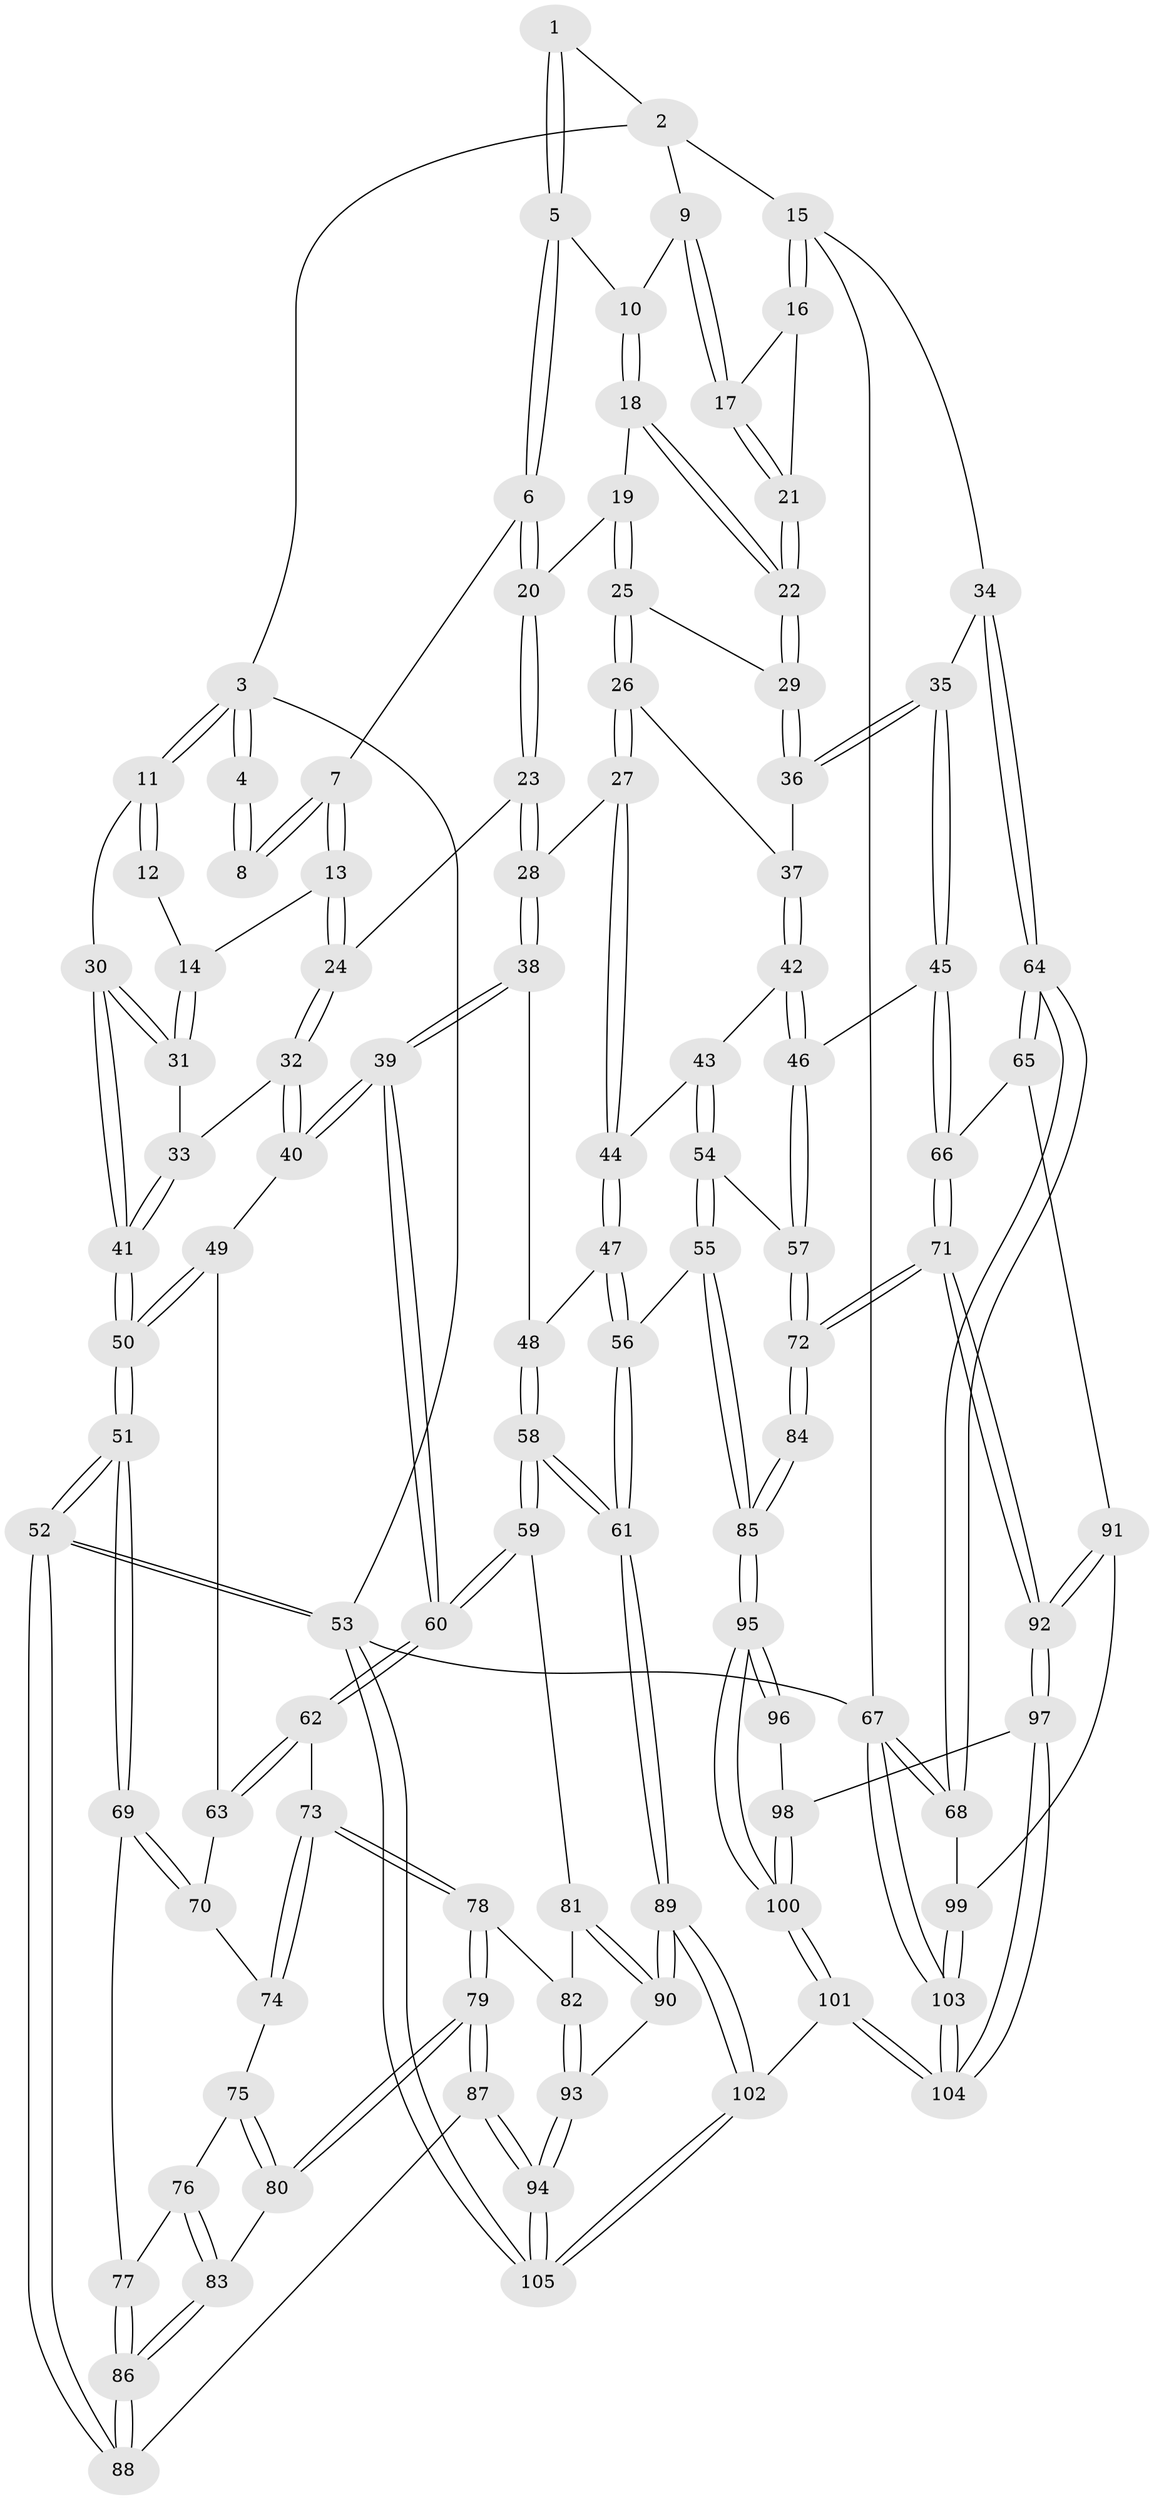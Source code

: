 // coarse degree distribution, {5: 0.3225806451612903, 6: 0.03225806451612903, 3: 0.20967741935483872, 4: 0.3870967741935484, 7: 0.016129032258064516, 2: 0.03225806451612903}
// Generated by graph-tools (version 1.1) at 2025/52/02/27/25 19:52:38]
// undirected, 105 vertices, 259 edges
graph export_dot {
graph [start="1"]
  node [color=gray90,style=filled];
  1 [pos="+0.45811223195631273+0"];
  2 [pos="+0.7958422025034703+0"];
  3 [pos="+0+0"];
  4 [pos="+0.22049133110888933+0"];
  5 [pos="+0.4468953697824828+0.02749616022393497"];
  6 [pos="+0.3197387332604245+0.1161380646423622"];
  7 [pos="+0.3183951489067524+0.11577404304810329"];
  8 [pos="+0.24652451974573783+0.03728578416475298"];
  9 [pos="+0.7785267121460165+0"];
  10 [pos="+0.5157939799381133+0.10318093427452966"];
  11 [pos="+0+0.07198848328406235"];
  12 [pos="+0.1810730823483569+0.0770752215893006"];
  13 [pos="+0.16810015162501218+0.2436671868002699"];
  14 [pos="+0.16745661097217274+0.24345638669641734"];
  15 [pos="+1+0.24758142435235495"];
  16 [pos="+1+0.15491154083333203"];
  17 [pos="+0.7827943021161536+0"];
  18 [pos="+0.5181575079278943+0.13246359625736173"];
  19 [pos="+0.47543689514153076+0.21734497891259946"];
  20 [pos="+0.3712061012458507+0.19825825779509276"];
  21 [pos="+0.7589135715498534+0.20538501386953084"];
  22 [pos="+0.7542329869936684+0.22480565634085753"];
  23 [pos="+0.29324407173701605+0.34926518735316225"];
  24 [pos="+0.2620241057783611+0.3473138469477383"];
  25 [pos="+0.5131975219744436+0.29927622156747"];
  26 [pos="+0.46212071117638953+0.39721408607169306"];
  27 [pos="+0.45197000603853216+0.4109444863989811"];
  28 [pos="+0.38726731268533887+0.41341439959156384"];
  29 [pos="+0.7550807242236747+0.2726129118697494"];
  30 [pos="+0+0.07494683430659785"];
  31 [pos="+0.0044577916943761425+0.23614663172241518"];
  32 [pos="+0.15640040328554058+0.46974248204705077"];
  33 [pos="+0.10068748364379196+0.43654774115659695"];
  34 [pos="+1+0.35533661793584814"];
  35 [pos="+0.9309842614818807+0.3899977369521492"];
  36 [pos="+0.7840905279491607+0.3269462505096082"];
  37 [pos="+0.7282933048531111+0.4042322166983558"];
  38 [pos="+0.33528963543345447+0.5209557173575708"];
  39 [pos="+0.23845476340261312+0.5612467669939758"];
  40 [pos="+0.16331137432622236+0.5239465115057613"];
  41 [pos="+0+0.5499843787585724"];
  42 [pos="+0.6830960075850085+0.49128416543857606"];
  43 [pos="+0.5814183077270447+0.5141738348735055"];
  44 [pos="+0.5103832374932677+0.49573311809001214"];
  45 [pos="+0.876479693790401+0.6057784848508467"];
  46 [pos="+0.7192529009627309+0.5786415847446436"];
  47 [pos="+0.49203298823829045+0.5388146921749968"];
  48 [pos="+0.3738710104609563+0.5833238231954385"];
  49 [pos="+0.15718812607846577+0.5303400507076154"];
  50 [pos="+0+0.6216179199715626"];
  51 [pos="+0+0.6468825796297766"];
  52 [pos="+0+0.9029708847326757"];
  53 [pos="+0+1"];
  54 [pos="+0.5918028969392829+0.676665737838672"];
  55 [pos="+0.4715994175212615+0.7344782463908879"];
  56 [pos="+0.4713544073194059+0.7344068061556661"];
  57 [pos="+0.6776550340165202+0.6806837081507233"];
  58 [pos="+0.389338550858168+0.722870900709542"];
  59 [pos="+0.2981039846421068+0.7020953007628036"];
  60 [pos="+0.2739596010326627+0.6837441178386665"];
  61 [pos="+0.41421341325467315+0.7405006776616768"];
  62 [pos="+0.183012623152306+0.697294005739918"];
  63 [pos="+0.14060127804303413+0.5849690646826912"];
  64 [pos="+1+0.7457300279169469"];
  65 [pos="+0.9658771434330772+0.6967973139968632"];
  66 [pos="+0.8901260634459237+0.6435179943004921"];
  67 [pos="+1+1"];
  68 [pos="+1+0.7909125431020044"];
  69 [pos="+0+0.6848758465734947"];
  70 [pos="+0.07616208748024343+0.6664183368412201"];
  71 [pos="+0.7402721710339167+0.7669962547247148"];
  72 [pos="+0.7402177310962774+0.7669747659833835"];
  73 [pos="+0.17081961528284642+0.7057530339415803"];
  74 [pos="+0.12229596677789283+0.6930886750807457"];
  75 [pos="+0.11088545034178558+0.7259751989000646"];
  76 [pos="+0.07886627604523601+0.7400659329791299"];
  77 [pos="+0.025158336978241304+0.7128470525525213"];
  78 [pos="+0.15440496017069352+0.7805897706458519"];
  79 [pos="+0.15124386908640444+0.782970698963711"];
  80 [pos="+0.11302997515672557+0.7625234228641289"];
  81 [pos="+0.24376503538642408+0.7738194122671154"];
  82 [pos="+0.21876069535713066+0.7938418267408334"];
  83 [pos="+0.10696717184528307+0.7612343807161555"];
  84 [pos="+0.6973973615771861+0.7917526703501291"];
  85 [pos="+0.5360811960691824+0.817865113301458"];
  86 [pos="+0.06686621729637279+0.786935930019224"];
  87 [pos="+0.12204366809505723+0.8499257981554555"];
  88 [pos="+0.06889348429770076+0.8314147272664769"];
  89 [pos="+0.3582964556704839+0.8667073402055454"];
  90 [pos="+0.30370399954639704+0.8725058516706092"];
  91 [pos="+0.8751637146018484+0.8177394648860007"];
  92 [pos="+0.7740477948004099+0.8178847305003896"];
  93 [pos="+0.23529937857691868+0.8900766590628817"];
  94 [pos="+0.16428642464973814+0.9499912441392635"];
  95 [pos="+0.5528542085440424+0.8864723235120336"];
  96 [pos="+0.6695870581907192+0.8414973085066717"];
  97 [pos="+0.771178283118475+0.9034824668476433"];
  98 [pos="+0.6606469885013577+0.8827483494661343"];
  99 [pos="+0.9090070150135797+0.8614512945334928"];
  100 [pos="+0.5646320529373302+0.9764663859689835"];
  101 [pos="+0.5499242979116633+1"];
  102 [pos="+0.468889824108447+1"];
  103 [pos="+0.8504656743190546+1"];
  104 [pos="+0.8243805671443082+1"];
  105 [pos="+0.07171942309738677+1"];
  1 -- 2;
  1 -- 5;
  1 -- 5;
  2 -- 3;
  2 -- 9;
  2 -- 15;
  3 -- 4;
  3 -- 4;
  3 -- 11;
  3 -- 11;
  3 -- 53;
  4 -- 8;
  4 -- 8;
  5 -- 6;
  5 -- 6;
  5 -- 10;
  6 -- 7;
  6 -- 20;
  6 -- 20;
  7 -- 8;
  7 -- 8;
  7 -- 13;
  7 -- 13;
  9 -- 10;
  9 -- 17;
  9 -- 17;
  10 -- 18;
  10 -- 18;
  11 -- 12;
  11 -- 12;
  11 -- 30;
  12 -- 14;
  13 -- 14;
  13 -- 24;
  13 -- 24;
  14 -- 31;
  14 -- 31;
  15 -- 16;
  15 -- 16;
  15 -- 34;
  15 -- 67;
  16 -- 17;
  16 -- 21;
  17 -- 21;
  17 -- 21;
  18 -- 19;
  18 -- 22;
  18 -- 22;
  19 -- 20;
  19 -- 25;
  19 -- 25;
  20 -- 23;
  20 -- 23;
  21 -- 22;
  21 -- 22;
  22 -- 29;
  22 -- 29;
  23 -- 24;
  23 -- 28;
  23 -- 28;
  24 -- 32;
  24 -- 32;
  25 -- 26;
  25 -- 26;
  25 -- 29;
  26 -- 27;
  26 -- 27;
  26 -- 37;
  27 -- 28;
  27 -- 44;
  27 -- 44;
  28 -- 38;
  28 -- 38;
  29 -- 36;
  29 -- 36;
  30 -- 31;
  30 -- 31;
  30 -- 41;
  30 -- 41;
  31 -- 33;
  32 -- 33;
  32 -- 40;
  32 -- 40;
  33 -- 41;
  33 -- 41;
  34 -- 35;
  34 -- 64;
  34 -- 64;
  35 -- 36;
  35 -- 36;
  35 -- 45;
  35 -- 45;
  36 -- 37;
  37 -- 42;
  37 -- 42;
  38 -- 39;
  38 -- 39;
  38 -- 48;
  39 -- 40;
  39 -- 40;
  39 -- 60;
  39 -- 60;
  40 -- 49;
  41 -- 50;
  41 -- 50;
  42 -- 43;
  42 -- 46;
  42 -- 46;
  43 -- 44;
  43 -- 54;
  43 -- 54;
  44 -- 47;
  44 -- 47;
  45 -- 46;
  45 -- 66;
  45 -- 66;
  46 -- 57;
  46 -- 57;
  47 -- 48;
  47 -- 56;
  47 -- 56;
  48 -- 58;
  48 -- 58;
  49 -- 50;
  49 -- 50;
  49 -- 63;
  50 -- 51;
  50 -- 51;
  51 -- 52;
  51 -- 52;
  51 -- 69;
  51 -- 69;
  52 -- 53;
  52 -- 53;
  52 -- 88;
  52 -- 88;
  53 -- 105;
  53 -- 105;
  53 -- 67;
  54 -- 55;
  54 -- 55;
  54 -- 57;
  55 -- 56;
  55 -- 85;
  55 -- 85;
  56 -- 61;
  56 -- 61;
  57 -- 72;
  57 -- 72;
  58 -- 59;
  58 -- 59;
  58 -- 61;
  58 -- 61;
  59 -- 60;
  59 -- 60;
  59 -- 81;
  60 -- 62;
  60 -- 62;
  61 -- 89;
  61 -- 89;
  62 -- 63;
  62 -- 63;
  62 -- 73;
  63 -- 70;
  64 -- 65;
  64 -- 65;
  64 -- 68;
  64 -- 68;
  65 -- 66;
  65 -- 91;
  66 -- 71;
  66 -- 71;
  67 -- 68;
  67 -- 68;
  67 -- 103;
  67 -- 103;
  68 -- 99;
  69 -- 70;
  69 -- 70;
  69 -- 77;
  70 -- 74;
  71 -- 72;
  71 -- 72;
  71 -- 92;
  71 -- 92;
  72 -- 84;
  72 -- 84;
  73 -- 74;
  73 -- 74;
  73 -- 78;
  73 -- 78;
  74 -- 75;
  75 -- 76;
  75 -- 80;
  75 -- 80;
  76 -- 77;
  76 -- 83;
  76 -- 83;
  77 -- 86;
  77 -- 86;
  78 -- 79;
  78 -- 79;
  78 -- 82;
  79 -- 80;
  79 -- 80;
  79 -- 87;
  79 -- 87;
  80 -- 83;
  81 -- 82;
  81 -- 90;
  81 -- 90;
  82 -- 93;
  82 -- 93;
  83 -- 86;
  83 -- 86;
  84 -- 85;
  84 -- 85;
  85 -- 95;
  85 -- 95;
  86 -- 88;
  86 -- 88;
  87 -- 88;
  87 -- 94;
  87 -- 94;
  89 -- 90;
  89 -- 90;
  89 -- 102;
  89 -- 102;
  90 -- 93;
  91 -- 92;
  91 -- 92;
  91 -- 99;
  92 -- 97;
  92 -- 97;
  93 -- 94;
  93 -- 94;
  94 -- 105;
  94 -- 105;
  95 -- 96;
  95 -- 96;
  95 -- 100;
  95 -- 100;
  96 -- 98;
  97 -- 98;
  97 -- 104;
  97 -- 104;
  98 -- 100;
  98 -- 100;
  99 -- 103;
  99 -- 103;
  100 -- 101;
  100 -- 101;
  101 -- 102;
  101 -- 104;
  101 -- 104;
  102 -- 105;
  102 -- 105;
  103 -- 104;
  103 -- 104;
}
